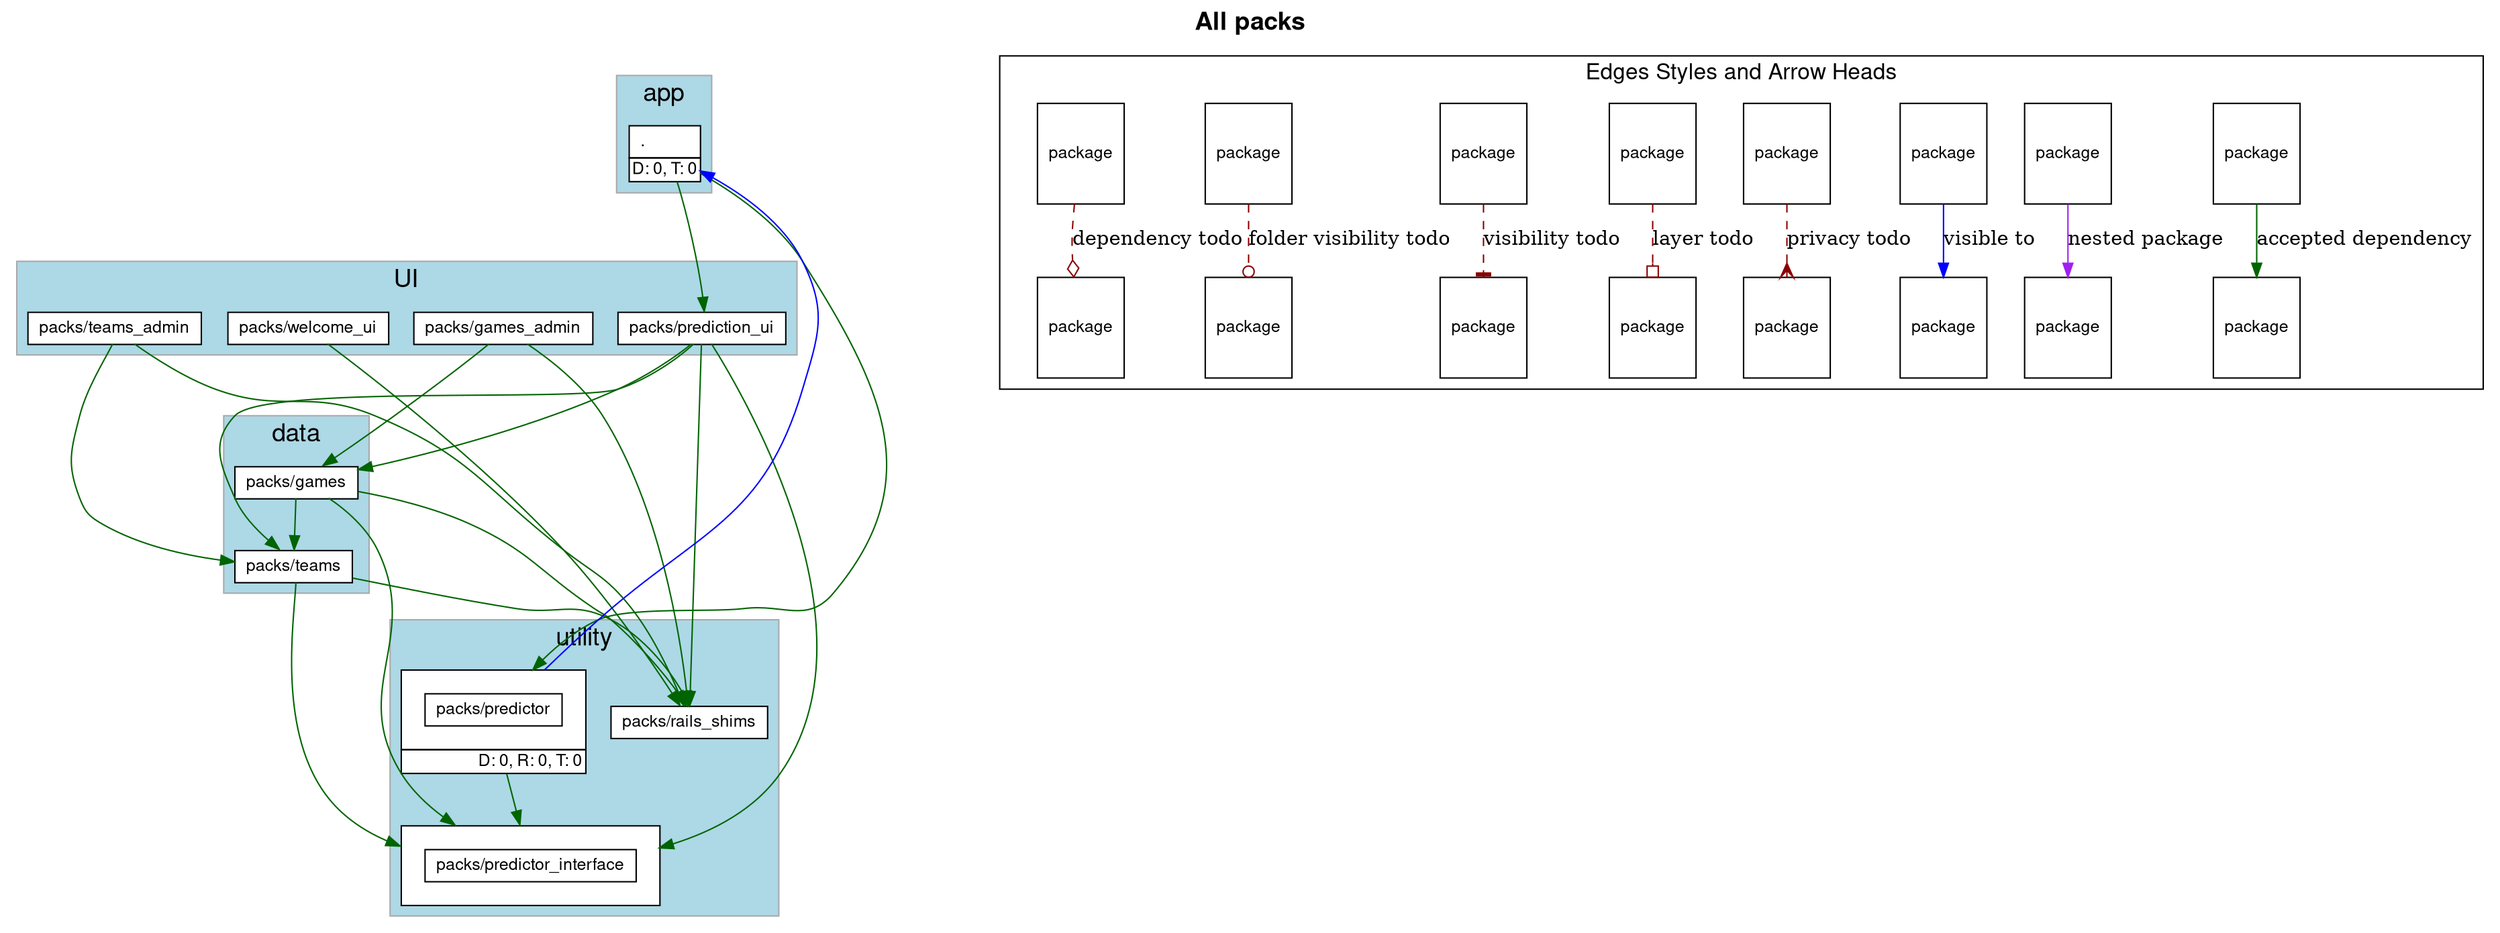 digraph package_diagram {
  rankdir=TD
  graph [
    labelloc="t"
    fontname="Helvetica,Arial,sans-serif"
    dpi=100
    layout=dot
    label=<<b>All packs</b><br/>>
    fontsize=18
  ]
  node [
    fontname="Helvetica,Arial,sans-serif"
    fontsize=26.0
    fontcolor=black
    fillcolor=white
    color=black
    height=1.0
    style=filled
    shape=plain
  ]
    subgraph app {
      shape=box
      color=darkgrey
      fillcolor=lightblue
      style=filled
        label="app"
        cluster=true
        rank = 0        "." [
            fontsize=12.0
            label= <
                <table border='0' cellborder='1' cellspacing='0' cellpadding='4'>
                  <tr> <td align='left'> . </td> </tr>
                  <tr><td CELLPADDING='1' ALIGN='RIGHT'>D: 0, T: 0</td></tr>
                </table>
              >
          ]
        
    }
    subgraph UI {
      shape=box
      color=darkgrey
      fillcolor=lightblue
      style=filled
        label="UI"
        cluster=true
        rank = 1        "packs/games_admin" [
            fontsize=12.0
            label= <
                <table border='0' cellborder='1' cellspacing='0' cellpadding='4'>
                  <tr> <td align='left'> packs/games_admin </td> </tr>
                </table>
              >
          ]
        
        "packs/prediction_ui" [
            fontsize=12.0
            label= <
                <table border='0' cellborder='1' cellspacing='0' cellpadding='4'>
                  <tr> <td align='left'> packs/prediction_ui </td> </tr>
                </table>
              >
          ]
        
        "packs/teams_admin" [
            fontsize=12.0
            label= <
                <table border='0' cellborder='1' cellspacing='0' cellpadding='4'>
                  <tr> <td align='left'> packs/teams_admin </td> </tr>
                </table>
              >
          ]
        
        "packs/welcome_ui" [
            fontsize=12.0
            label= <
                <table border='0' cellborder='1' cellspacing='0' cellpadding='4'>
                  <tr> <td align='left'> packs/welcome_ui </td> </tr>
                </table>
              >
          ]
        
    }
              "." -> "packs/games_admin" [ style=invis ]
              "." -> "packs/prediction_ui" [ style=invis ]
              "." -> "packs/teams_admin" [ style=invis ]
              "." -> "packs/welcome_ui" [ style=invis ]
    subgraph data {
      shape=box
      color=darkgrey
      fillcolor=lightblue
      style=filled
        label="data"
        cluster=true
        rank = 2        "packs/games" [
            fontsize=12.0
            label= <
                <table border='0' cellborder='1' cellspacing='0' cellpadding='4'>
                  <tr> <td align='left'> packs/games </td> </tr>
                </table>
              >
          ]
        
        "packs/teams" [
            fontsize=12.0
            label= <
                <table border='0' cellborder='1' cellspacing='0' cellpadding='4'>
                  <tr> <td align='left'> packs/teams </td> </tr>
                </table>
              >
          ]
        
    }
              "packs/games_admin" -> "packs/games" [ style=invis ]
              "packs/prediction_ui" -> "packs/games" [ style=invis ]
              "packs/teams_admin" -> "packs/games" [ style=invis ]
              "packs/welcome_ui" -> "packs/games" [ style=invis ]
              "packs/games_admin" -> "packs/teams" [ style=invis ]
              "packs/prediction_ui" -> "packs/teams" [ style=invis ]
              "packs/teams_admin" -> "packs/teams" [ style=invis ]
              "packs/welcome_ui" -> "packs/teams" [ style=invis ]
    subgraph utility {
      shape=box
      color=darkgrey
      fillcolor=lightblue
      style=filled
        label="utility"
        cluster=true
        rank = 3        "packs/predictor" [
            fontsize=12.0
            label= <
                <table border='0' cellborder='1' cellspacing='0' cellpadding='16'><tr><td>
                  <table border='0' cellborder='1' cellspacing='0' cellpadding='4'>
                    <tr> <td port='private'> packs/predictor </td> </tr>
                  </table>
                  </td></tr>
                  <tr><td CELLPADDING='1' ALIGN='RIGHT'>D: 0, R: 0, T: 0</td></tr>
                  </table>
              >
          ]
        
        "packs/predictor_interface" [
            fontsize=12.0
            label= <
                <table border='0' cellborder='1' cellspacing='0' cellpadding='16'><tr><td>
                  <table border='0' cellborder='1' cellspacing='0' cellpadding='4'>
                    <tr> <td port='private'> packs/predictor_interface </td> </tr>
                  </table>
                  </td></tr>
                  </table>
              >
          ]
        
        "packs/rails_shims" [
            fontsize=12.0
            label= <
                <table border='0' cellborder='1' cellspacing='0' cellpadding='4'>
                  <tr> <td align='left'> packs/rails_shims </td> </tr>
                </table>
              >
          ]
        
    }
              "packs/games" -> "packs/predictor" [ style=invis ]
              "packs/teams" -> "packs/predictor" [ style=invis ]
              "packs/games" -> "packs/predictor_interface" [ style=invis ]
              "packs/teams" -> "packs/predictor_interface" [ style=invis ]
              "packs/games" -> "packs/rails_shims" [ style=invis ]
              "packs/teams" -> "packs/rails_shims" [ style=invis ]
    subgraph NotInLayer {
      shape=box
      color=darkgrey
      fillcolor=lightblue
      style=filled
        cluster=false
    }
          "." -> "packs/prediction_ui" [ color=darkgreen ]
          "." -> "packs/predictor" [ color=darkgreen ]
          "packs/games" -> "packs/predictor_interface" [ color=darkgreen ]
          "packs/games" -> "packs/rails_shims" [ color=darkgreen ]
          "packs/games" -> "packs/teams" [ color=darkgreen ]
          "packs/games_admin" -> "packs/games" [ color=darkgreen ]
          "packs/games_admin" -> "packs/rails_shims" [ color=darkgreen ]
          "packs/prediction_ui" -> "packs/games" [ color=darkgreen ]
          "packs/prediction_ui" -> "packs/predictor_interface" [ color=darkgreen ]
          "packs/prediction_ui" -> "packs/rails_shims" [ color=darkgreen ]
          "packs/prediction_ui" -> "packs/teams" [ color=darkgreen ]
          "packs/predictor" -> "packs/predictor_interface" [ color=darkgreen ]
          "packs/teams" -> "packs/predictor_interface" [ color=darkgreen ]
          "packs/teams" -> "packs/rails_shims" [ color=darkgreen ]
          "packs/teams_admin" -> "packs/rails_shims" [ color=darkgreen ]
          "packs/teams_admin" -> "packs/teams" [ color=darkgreen ]
          "packs/welcome_ui" -> "packs/rails_shims" [ color=darkgreen ]
        "packs/predictor" -> "." [ color=blue constraint=false ]
    subgraph cluster_legend {
      fontsize=16
      label="Edges Styles and Arrow Heads"
      A [ fontsize=12 shape=box label="package"]
      B [ fontsize=12 shape=box label="package"]
      A -> B [label="accepted dependency" color=darkgreen]
      M [ fontsize=12 shape=box label="package"]
      N [ fontsize=12 shape=box label="package"]
      M -> N [label="nested package" color=purple]
      O [ fontsize=12 shape=box label="package"]
      P [ fontsize=12 shape=box label="package"]
      O -> P [label="visible to" color=blue]
      C [ fontsize=12 shape=box label="package"]
      D [ fontsize=12 shape=box label="package"]
      C -> D [label="privacy todo" color=darkred style=dashed arrowhead=crow]
      E [ fontsize=12 shape=box label="package"]
      F [ fontsize=12 shape=box label="package"]
      E -> F [label="layer todo" color=darkred style=dashed arrowhead=obox]
      G [ fontsize=12 shape=box label="package"]
      H [ fontsize=12 shape=box label="package"]
      G -> H [label="visibility todo" color=darkred style=dashed arrowhead=tee]
      I [ fontsize=12 shape=box label="package"]
      J [ fontsize=12 shape=box label="package"]
      I -> J [label="folder visibility todo" color=darkred style=dashed arrowhead=odot]
      K [ fontsize=12 shape=box label="package"]
      L [ fontsize=12 shape=box label="package"]
      K -> L [label="dependency todo" color=darkred style=dashed arrowhead=odiamond]
      LEGEND_NODE_1 [ label="" peripheries=0 height=0 width=0 style=invis ]
      LEGEND_NODE_2 [ label="" peripheries=0 height=0 width=0 style=invis ]
      LEGEND_NODE_1 -> LEGEND_NODE_2 [ style=invis ]
    }
  subgraph cluster_teams_legend {
    fontsize=16
    label="Team Colors"


  }
    LEGEND_NODE_2 -> "" [style=invis]
}
